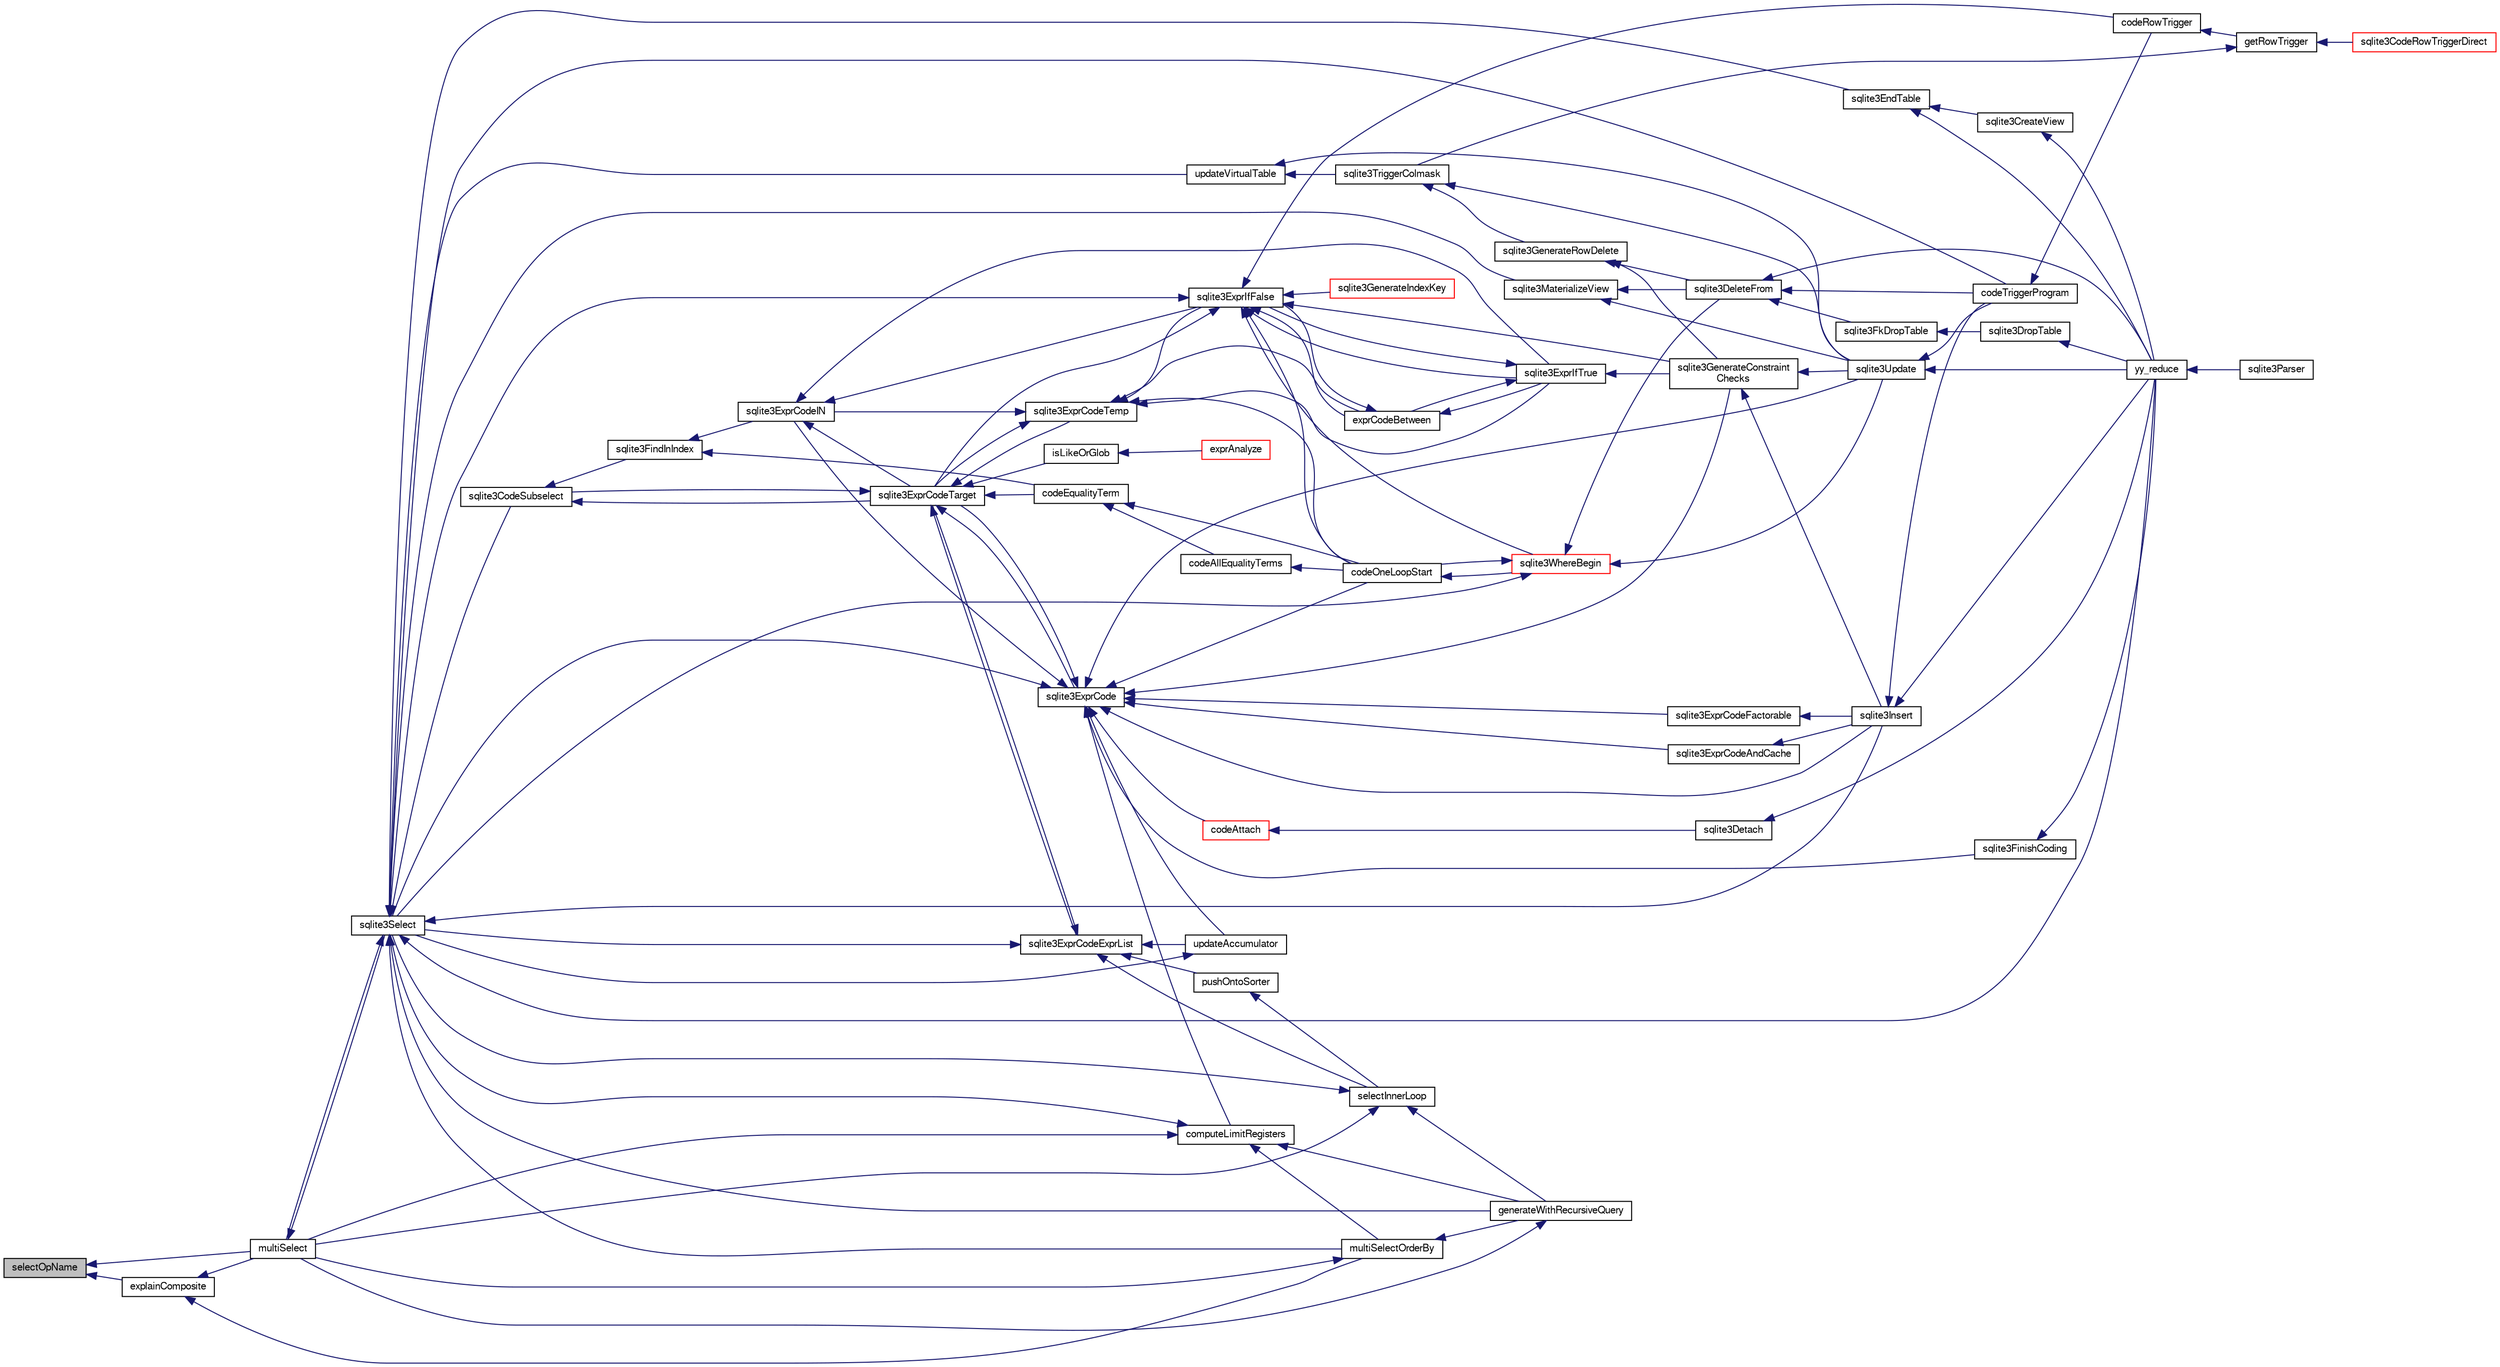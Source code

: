 digraph "selectOpName"
{
  edge [fontname="FreeSans",fontsize="10",labelfontname="FreeSans",labelfontsize="10"];
  node [fontname="FreeSans",fontsize="10",shape=record];
  rankdir="LR";
  Node289387 [label="selectOpName",height=0.2,width=0.4,color="black", fillcolor="grey75", style="filled", fontcolor="black"];
  Node289387 -> Node289388 [dir="back",color="midnightblue",fontsize="10",style="solid",fontname="FreeSans"];
  Node289388 [label="explainComposite",height=0.2,width=0.4,color="black", fillcolor="white", style="filled",URL="$sqlite3_8c.html#a1a56fec7bc3173c1fbe11664125625cf"];
  Node289388 -> Node289389 [dir="back",color="midnightblue",fontsize="10",style="solid",fontname="FreeSans"];
  Node289389 [label="multiSelect",height=0.2,width=0.4,color="black", fillcolor="white", style="filled",URL="$sqlite3_8c.html#a6456c61f3d9b2389738753cedfa24fa7"];
  Node289389 -> Node289390 [dir="back",color="midnightblue",fontsize="10",style="solid",fontname="FreeSans"];
  Node289390 [label="sqlite3Select",height=0.2,width=0.4,color="black", fillcolor="white", style="filled",URL="$sqlite3_8c.html#a2465ee8c956209ba4b272477b7c21a45"];
  Node289390 -> Node289391 [dir="back",color="midnightblue",fontsize="10",style="solid",fontname="FreeSans"];
  Node289391 [label="sqlite3CodeSubselect",height=0.2,width=0.4,color="black", fillcolor="white", style="filled",URL="$sqlite3_8c.html#aa69b46d2204a1d1b110107a1be12ee0c"];
  Node289391 -> Node289392 [dir="back",color="midnightblue",fontsize="10",style="solid",fontname="FreeSans"];
  Node289392 [label="sqlite3FindInIndex",height=0.2,width=0.4,color="black", fillcolor="white", style="filled",URL="$sqlite3_8c.html#af7d8c56ab0231f44bb5f87b3fafeffb2"];
  Node289392 -> Node289393 [dir="back",color="midnightblue",fontsize="10",style="solid",fontname="FreeSans"];
  Node289393 [label="sqlite3ExprCodeIN",height=0.2,width=0.4,color="black", fillcolor="white", style="filled",URL="$sqlite3_8c.html#ad9cf4f5b5ffb90c24a4a0900c8626193"];
  Node289393 -> Node289394 [dir="back",color="midnightblue",fontsize="10",style="solid",fontname="FreeSans"];
  Node289394 [label="sqlite3ExprCodeTarget",height=0.2,width=0.4,color="black", fillcolor="white", style="filled",URL="$sqlite3_8c.html#a4f308397a0a3ed299ed31aaa1ae2a293"];
  Node289394 -> Node289391 [dir="back",color="midnightblue",fontsize="10",style="solid",fontname="FreeSans"];
  Node289394 -> Node289395 [dir="back",color="midnightblue",fontsize="10",style="solid",fontname="FreeSans"];
  Node289395 [label="sqlite3ExprCodeTemp",height=0.2,width=0.4,color="black", fillcolor="white", style="filled",URL="$sqlite3_8c.html#a3bc5c1ccb3c5851847e2aeb4a84ae1fc"];
  Node289395 -> Node289393 [dir="back",color="midnightblue",fontsize="10",style="solid",fontname="FreeSans"];
  Node289395 -> Node289394 [dir="back",color="midnightblue",fontsize="10",style="solid",fontname="FreeSans"];
  Node289395 -> Node289396 [dir="back",color="midnightblue",fontsize="10",style="solid",fontname="FreeSans"];
  Node289396 [label="exprCodeBetween",height=0.2,width=0.4,color="black", fillcolor="white", style="filled",URL="$sqlite3_8c.html#abd053493214542bca8f406f42145d173"];
  Node289396 -> Node289397 [dir="back",color="midnightblue",fontsize="10",style="solid",fontname="FreeSans"];
  Node289397 [label="sqlite3ExprIfTrue",height=0.2,width=0.4,color="black", fillcolor="white", style="filled",URL="$sqlite3_8c.html#ad93a55237c23e1b743ab1f59df1a1444"];
  Node289397 -> Node289396 [dir="back",color="midnightblue",fontsize="10",style="solid",fontname="FreeSans"];
  Node289397 -> Node289398 [dir="back",color="midnightblue",fontsize="10",style="solid",fontname="FreeSans"];
  Node289398 [label="sqlite3ExprIfFalse",height=0.2,width=0.4,color="black", fillcolor="white", style="filled",URL="$sqlite3_8c.html#af97ecccb5d56e321e118414b08f65b71"];
  Node289398 -> Node289394 [dir="back",color="midnightblue",fontsize="10",style="solid",fontname="FreeSans"];
  Node289398 -> Node289396 [dir="back",color="midnightblue",fontsize="10",style="solid",fontname="FreeSans"];
  Node289398 -> Node289397 [dir="back",color="midnightblue",fontsize="10",style="solid",fontname="FreeSans"];
  Node289398 -> Node289399 [dir="back",color="midnightblue",fontsize="10",style="solid",fontname="FreeSans"];
  Node289399 [label="sqlite3GenerateIndexKey",height=0.2,width=0.4,color="red", fillcolor="white", style="filled",URL="$sqlite3_8c.html#ab85ac93d5c5e6760f45f07897be7f272"];
  Node289398 -> Node289425 [dir="back",color="midnightblue",fontsize="10",style="solid",fontname="FreeSans"];
  Node289425 [label="sqlite3GenerateConstraint\lChecks",height=0.2,width=0.4,color="black", fillcolor="white", style="filled",URL="$sqlite3_8c.html#aef639c1e6a0c0a67ca6e7690ad931bd2"];
  Node289425 -> Node289423 [dir="back",color="midnightblue",fontsize="10",style="solid",fontname="FreeSans"];
  Node289423 [label="sqlite3Insert",height=0.2,width=0.4,color="black", fillcolor="white", style="filled",URL="$sqlite3_8c.html#a5b17c9c2000bae6bdff8e6be48d7dc2b"];
  Node289423 -> Node289416 [dir="back",color="midnightblue",fontsize="10",style="solid",fontname="FreeSans"];
  Node289416 [label="codeTriggerProgram",height=0.2,width=0.4,color="black", fillcolor="white", style="filled",URL="$sqlite3_8c.html#a120801f59d9281d201d2ff4b2606836e"];
  Node289416 -> Node289417 [dir="back",color="midnightblue",fontsize="10",style="solid",fontname="FreeSans"];
  Node289417 [label="codeRowTrigger",height=0.2,width=0.4,color="black", fillcolor="white", style="filled",URL="$sqlite3_8c.html#a463cea5aaaf388b560b206570a0022fc"];
  Node289417 -> Node289418 [dir="back",color="midnightblue",fontsize="10",style="solid",fontname="FreeSans"];
  Node289418 [label="getRowTrigger",height=0.2,width=0.4,color="black", fillcolor="white", style="filled",URL="$sqlite3_8c.html#a69626ef20b540d1a2b19cf56f3f45689"];
  Node289418 -> Node289419 [dir="back",color="midnightblue",fontsize="10",style="solid",fontname="FreeSans"];
  Node289419 [label="sqlite3CodeRowTriggerDirect",height=0.2,width=0.4,color="red", fillcolor="white", style="filled",URL="$sqlite3_8c.html#ad92829f9001bcf89a0299dad5a48acd4"];
  Node289418 -> Node289424 [dir="back",color="midnightblue",fontsize="10",style="solid",fontname="FreeSans"];
  Node289424 [label="sqlite3TriggerColmask",height=0.2,width=0.4,color="black", fillcolor="white", style="filled",URL="$sqlite3_8c.html#acace8e99e37ae5e84ea03c65e820c540"];
  Node289424 -> Node289412 [dir="back",color="midnightblue",fontsize="10",style="solid",fontname="FreeSans"];
  Node289412 [label="sqlite3GenerateRowDelete",height=0.2,width=0.4,color="black", fillcolor="white", style="filled",URL="$sqlite3_8c.html#a2c76cbf3027fc18fdbb8cb4cd96b77d9"];
  Node289412 -> Node289413 [dir="back",color="midnightblue",fontsize="10",style="solid",fontname="FreeSans"];
  Node289413 [label="sqlite3DeleteFrom",height=0.2,width=0.4,color="black", fillcolor="white", style="filled",URL="$sqlite3_8c.html#ab9b4b45349188b49eabb23f94608a091"];
  Node289413 -> Node289414 [dir="back",color="midnightblue",fontsize="10",style="solid",fontname="FreeSans"];
  Node289414 [label="sqlite3FkDropTable",height=0.2,width=0.4,color="black", fillcolor="white", style="filled",URL="$sqlite3_8c.html#a1218c6fc74e89152ceaa4760e82f5ef9"];
  Node289414 -> Node289415 [dir="back",color="midnightblue",fontsize="10",style="solid",fontname="FreeSans"];
  Node289415 [label="sqlite3DropTable",height=0.2,width=0.4,color="black", fillcolor="white", style="filled",URL="$sqlite3_8c.html#a5534f77364b5568783c0e50db3c9defb"];
  Node289415 -> Node289403 [dir="back",color="midnightblue",fontsize="10",style="solid",fontname="FreeSans"];
  Node289403 [label="yy_reduce",height=0.2,width=0.4,color="black", fillcolor="white", style="filled",URL="$sqlite3_8c.html#a7c419a9b25711c666a9a2449ef377f14"];
  Node289403 -> Node289404 [dir="back",color="midnightblue",fontsize="10",style="solid",fontname="FreeSans"];
  Node289404 [label="sqlite3Parser",height=0.2,width=0.4,color="black", fillcolor="white", style="filled",URL="$sqlite3_8c.html#a0327d71a5fabe0b6a343d78a2602e72a"];
  Node289413 -> Node289416 [dir="back",color="midnightblue",fontsize="10",style="solid",fontname="FreeSans"];
  Node289413 -> Node289403 [dir="back",color="midnightblue",fontsize="10",style="solid",fontname="FreeSans"];
  Node289412 -> Node289425 [dir="back",color="midnightblue",fontsize="10",style="solid",fontname="FreeSans"];
  Node289424 -> Node289421 [dir="back",color="midnightblue",fontsize="10",style="solid",fontname="FreeSans"];
  Node289421 [label="sqlite3Update",height=0.2,width=0.4,color="black", fillcolor="white", style="filled",URL="$sqlite3_8c.html#ac5aa67c46e8cc8174566fabe6809fafa"];
  Node289421 -> Node289416 [dir="back",color="midnightblue",fontsize="10",style="solid",fontname="FreeSans"];
  Node289421 -> Node289403 [dir="back",color="midnightblue",fontsize="10",style="solid",fontname="FreeSans"];
  Node289423 -> Node289403 [dir="back",color="midnightblue",fontsize="10",style="solid",fontname="FreeSans"];
  Node289425 -> Node289421 [dir="back",color="midnightblue",fontsize="10",style="solid",fontname="FreeSans"];
  Node289398 -> Node289390 [dir="back",color="midnightblue",fontsize="10",style="solid",fontname="FreeSans"];
  Node289398 -> Node289417 [dir="back",color="midnightblue",fontsize="10",style="solid",fontname="FreeSans"];
  Node289398 -> Node289431 [dir="back",color="midnightblue",fontsize="10",style="solid",fontname="FreeSans"];
  Node289431 [label="codeOneLoopStart",height=0.2,width=0.4,color="black", fillcolor="white", style="filled",URL="$sqlite3_8c.html#aa868875120b151c169cc79139ed6e008"];
  Node289431 -> Node289428 [dir="back",color="midnightblue",fontsize="10",style="solid",fontname="FreeSans"];
  Node289428 [label="sqlite3WhereBegin",height=0.2,width=0.4,color="red", fillcolor="white", style="filled",URL="$sqlite3_8c.html#acad049f5c9a96a8118cffd5e5ce89f7c"];
  Node289428 -> Node289413 [dir="back",color="midnightblue",fontsize="10",style="solid",fontname="FreeSans"];
  Node289428 -> Node289390 [dir="back",color="midnightblue",fontsize="10",style="solid",fontname="FreeSans"];
  Node289428 -> Node289421 [dir="back",color="midnightblue",fontsize="10",style="solid",fontname="FreeSans"];
  Node289428 -> Node289431 [dir="back",color="midnightblue",fontsize="10",style="solid",fontname="FreeSans"];
  Node289398 -> Node289428 [dir="back",color="midnightblue",fontsize="10",style="solid",fontname="FreeSans"];
  Node289397 -> Node289425 [dir="back",color="midnightblue",fontsize="10",style="solid",fontname="FreeSans"];
  Node289396 -> Node289398 [dir="back",color="midnightblue",fontsize="10",style="solid",fontname="FreeSans"];
  Node289395 -> Node289397 [dir="back",color="midnightblue",fontsize="10",style="solid",fontname="FreeSans"];
  Node289395 -> Node289398 [dir="back",color="midnightblue",fontsize="10",style="solid",fontname="FreeSans"];
  Node289395 -> Node289431 [dir="back",color="midnightblue",fontsize="10",style="solid",fontname="FreeSans"];
  Node289394 -> Node289432 [dir="back",color="midnightblue",fontsize="10",style="solid",fontname="FreeSans"];
  Node289432 [label="sqlite3ExprCode",height=0.2,width=0.4,color="black", fillcolor="white", style="filled",URL="$sqlite3_8c.html#a75f270fb0b111b86924cca4ea507b417"];
  Node289432 -> Node289393 [dir="back",color="midnightblue",fontsize="10",style="solid",fontname="FreeSans"];
  Node289432 -> Node289394 [dir="back",color="midnightblue",fontsize="10",style="solid",fontname="FreeSans"];
  Node289432 -> Node289433 [dir="back",color="midnightblue",fontsize="10",style="solid",fontname="FreeSans"];
  Node289433 [label="sqlite3ExprCodeFactorable",height=0.2,width=0.4,color="black", fillcolor="white", style="filled",URL="$sqlite3_8c.html#a843f7fd58eec5a683c1fd8435fcd1e84"];
  Node289433 -> Node289423 [dir="back",color="midnightblue",fontsize="10",style="solid",fontname="FreeSans"];
  Node289432 -> Node289434 [dir="back",color="midnightblue",fontsize="10",style="solid",fontname="FreeSans"];
  Node289434 [label="sqlite3ExprCodeAndCache",height=0.2,width=0.4,color="black", fillcolor="white", style="filled",URL="$sqlite3_8c.html#ae3e46527d9b7fc9cb9236d21a5e6b1d8"];
  Node289434 -> Node289423 [dir="back",color="midnightblue",fontsize="10",style="solid",fontname="FreeSans"];
  Node289432 -> Node289435 [dir="back",color="midnightblue",fontsize="10",style="solid",fontname="FreeSans"];
  Node289435 [label="codeAttach",height=0.2,width=0.4,color="red", fillcolor="white", style="filled",URL="$sqlite3_8c.html#ade4e9e30d828a19c191fdcb098676d5b"];
  Node289435 -> Node289436 [dir="back",color="midnightblue",fontsize="10",style="solid",fontname="FreeSans"];
  Node289436 [label="sqlite3Detach",height=0.2,width=0.4,color="black", fillcolor="white", style="filled",URL="$sqlite3_8c.html#ab1a5a0b01c7560aef5e0b8603a68747d"];
  Node289436 -> Node289403 [dir="back",color="midnightblue",fontsize="10",style="solid",fontname="FreeSans"];
  Node289432 -> Node289438 [dir="back",color="midnightblue",fontsize="10",style="solid",fontname="FreeSans"];
  Node289438 [label="sqlite3FinishCoding",height=0.2,width=0.4,color="black", fillcolor="white", style="filled",URL="$sqlite3_8c.html#a651bc5b446c276c092705856d995b278"];
  Node289438 -> Node289403 [dir="back",color="midnightblue",fontsize="10",style="solid",fontname="FreeSans"];
  Node289432 -> Node289423 [dir="back",color="midnightblue",fontsize="10",style="solid",fontname="FreeSans"];
  Node289432 -> Node289425 [dir="back",color="midnightblue",fontsize="10",style="solid",fontname="FreeSans"];
  Node289432 -> Node289439 [dir="back",color="midnightblue",fontsize="10",style="solid",fontname="FreeSans"];
  Node289439 [label="computeLimitRegisters",height=0.2,width=0.4,color="black", fillcolor="white", style="filled",URL="$sqlite3_8c.html#ae9d37055e4905929b6f6cda5461e2f37"];
  Node289439 -> Node289440 [dir="back",color="midnightblue",fontsize="10",style="solid",fontname="FreeSans"];
  Node289440 [label="generateWithRecursiveQuery",height=0.2,width=0.4,color="black", fillcolor="white", style="filled",URL="$sqlite3_8c.html#ade2c3663fa9c3b9676507984b9483942"];
  Node289440 -> Node289389 [dir="back",color="midnightblue",fontsize="10",style="solid",fontname="FreeSans"];
  Node289439 -> Node289389 [dir="back",color="midnightblue",fontsize="10",style="solid",fontname="FreeSans"];
  Node289439 -> Node289441 [dir="back",color="midnightblue",fontsize="10",style="solid",fontname="FreeSans"];
  Node289441 [label="multiSelectOrderBy",height=0.2,width=0.4,color="black", fillcolor="white", style="filled",URL="$sqlite3_8c.html#afcdb8488c6f4dfdadaf9f04bca35b808"];
  Node289441 -> Node289440 [dir="back",color="midnightblue",fontsize="10",style="solid",fontname="FreeSans"];
  Node289441 -> Node289389 [dir="back",color="midnightblue",fontsize="10",style="solid",fontname="FreeSans"];
  Node289439 -> Node289390 [dir="back",color="midnightblue",fontsize="10",style="solid",fontname="FreeSans"];
  Node289432 -> Node289442 [dir="back",color="midnightblue",fontsize="10",style="solid",fontname="FreeSans"];
  Node289442 [label="updateAccumulator",height=0.2,width=0.4,color="black", fillcolor="white", style="filled",URL="$sqlite3_8c.html#a1681660dd3ecd50c8727d6e56a537bd9"];
  Node289442 -> Node289390 [dir="back",color="midnightblue",fontsize="10",style="solid",fontname="FreeSans"];
  Node289432 -> Node289390 [dir="back",color="midnightblue",fontsize="10",style="solid",fontname="FreeSans"];
  Node289432 -> Node289421 [dir="back",color="midnightblue",fontsize="10",style="solid",fontname="FreeSans"];
  Node289432 -> Node289431 [dir="back",color="midnightblue",fontsize="10",style="solid",fontname="FreeSans"];
  Node289394 -> Node289443 [dir="back",color="midnightblue",fontsize="10",style="solid",fontname="FreeSans"];
  Node289443 [label="sqlite3ExprCodeExprList",height=0.2,width=0.4,color="black", fillcolor="white", style="filled",URL="$sqlite3_8c.html#a05b2b3dc3de7565de24eb3a2ff4e9566"];
  Node289443 -> Node289394 [dir="back",color="midnightblue",fontsize="10",style="solid",fontname="FreeSans"];
  Node289443 -> Node289444 [dir="back",color="midnightblue",fontsize="10",style="solid",fontname="FreeSans"];
  Node289444 [label="pushOntoSorter",height=0.2,width=0.4,color="black", fillcolor="white", style="filled",URL="$sqlite3_8c.html#a4555397beb584a386e7739cf022a6651"];
  Node289444 -> Node289445 [dir="back",color="midnightblue",fontsize="10",style="solid",fontname="FreeSans"];
  Node289445 [label="selectInnerLoop",height=0.2,width=0.4,color="black", fillcolor="white", style="filled",URL="$sqlite3_8c.html#ababe0933661ebe67eb0e6074bb1fd411"];
  Node289445 -> Node289440 [dir="back",color="midnightblue",fontsize="10",style="solid",fontname="FreeSans"];
  Node289445 -> Node289389 [dir="back",color="midnightblue",fontsize="10",style="solid",fontname="FreeSans"];
  Node289445 -> Node289390 [dir="back",color="midnightblue",fontsize="10",style="solid",fontname="FreeSans"];
  Node289443 -> Node289445 [dir="back",color="midnightblue",fontsize="10",style="solid",fontname="FreeSans"];
  Node289443 -> Node289442 [dir="back",color="midnightblue",fontsize="10",style="solid",fontname="FreeSans"];
  Node289443 -> Node289390 [dir="back",color="midnightblue",fontsize="10",style="solid",fontname="FreeSans"];
  Node289394 -> Node289446 [dir="back",color="midnightblue",fontsize="10",style="solid",fontname="FreeSans"];
  Node289446 [label="isLikeOrGlob",height=0.2,width=0.4,color="black", fillcolor="white", style="filled",URL="$sqlite3_8c.html#a6c38e495198bf8976f68d1a6ebd74a50"];
  Node289446 -> Node289447 [dir="back",color="midnightblue",fontsize="10",style="solid",fontname="FreeSans"];
  Node289447 [label="exprAnalyze",height=0.2,width=0.4,color="red", fillcolor="white", style="filled",URL="$sqlite3_8c.html#acb10e48c9a4184a4edd9bfd5b14ad0b7"];
  Node289394 -> Node289455 [dir="back",color="midnightblue",fontsize="10",style="solid",fontname="FreeSans"];
  Node289455 [label="codeEqualityTerm",height=0.2,width=0.4,color="black", fillcolor="white", style="filled",URL="$sqlite3_8c.html#ad88a57073f031452c9843e97f15acc47"];
  Node289455 -> Node289456 [dir="back",color="midnightblue",fontsize="10",style="solid",fontname="FreeSans"];
  Node289456 [label="codeAllEqualityTerms",height=0.2,width=0.4,color="black", fillcolor="white", style="filled",URL="$sqlite3_8c.html#a3095598b812500a4efe41bf17cd49381"];
  Node289456 -> Node289431 [dir="back",color="midnightblue",fontsize="10",style="solid",fontname="FreeSans"];
  Node289455 -> Node289431 [dir="back",color="midnightblue",fontsize="10",style="solid",fontname="FreeSans"];
  Node289393 -> Node289397 [dir="back",color="midnightblue",fontsize="10",style="solid",fontname="FreeSans"];
  Node289393 -> Node289398 [dir="back",color="midnightblue",fontsize="10",style="solid",fontname="FreeSans"];
  Node289392 -> Node289455 [dir="back",color="midnightblue",fontsize="10",style="solid",fontname="FreeSans"];
  Node289391 -> Node289394 [dir="back",color="midnightblue",fontsize="10",style="solid",fontname="FreeSans"];
  Node289390 -> Node289406 [dir="back",color="midnightblue",fontsize="10",style="solid",fontname="FreeSans"];
  Node289406 [label="sqlite3EndTable",height=0.2,width=0.4,color="black", fillcolor="white", style="filled",URL="$sqlite3_8c.html#a7b5f2c66c0f0b6f819d970ca389768b0"];
  Node289406 -> Node289407 [dir="back",color="midnightblue",fontsize="10",style="solid",fontname="FreeSans"];
  Node289407 [label="sqlite3CreateView",height=0.2,width=0.4,color="black", fillcolor="white", style="filled",URL="$sqlite3_8c.html#a9d85cb00ff71dee5cd9a019503a6982e"];
  Node289407 -> Node289403 [dir="back",color="midnightblue",fontsize="10",style="solid",fontname="FreeSans"];
  Node289406 -> Node289403 [dir="back",color="midnightblue",fontsize="10",style="solid",fontname="FreeSans"];
  Node289390 -> Node289457 [dir="back",color="midnightblue",fontsize="10",style="solid",fontname="FreeSans"];
  Node289457 [label="sqlite3MaterializeView",height=0.2,width=0.4,color="black", fillcolor="white", style="filled",URL="$sqlite3_8c.html#a4557984b0b75f998fb0c3f231c9b1def"];
  Node289457 -> Node289413 [dir="back",color="midnightblue",fontsize="10",style="solid",fontname="FreeSans"];
  Node289457 -> Node289421 [dir="back",color="midnightblue",fontsize="10",style="solid",fontname="FreeSans"];
  Node289390 -> Node289423 [dir="back",color="midnightblue",fontsize="10",style="solid",fontname="FreeSans"];
  Node289390 -> Node289440 [dir="back",color="midnightblue",fontsize="10",style="solid",fontname="FreeSans"];
  Node289390 -> Node289389 [dir="back",color="midnightblue",fontsize="10",style="solid",fontname="FreeSans"];
  Node289390 -> Node289441 [dir="back",color="midnightblue",fontsize="10",style="solid",fontname="FreeSans"];
  Node289390 -> Node289416 [dir="back",color="midnightblue",fontsize="10",style="solid",fontname="FreeSans"];
  Node289390 -> Node289458 [dir="back",color="midnightblue",fontsize="10",style="solid",fontname="FreeSans"];
  Node289458 [label="updateVirtualTable",height=0.2,width=0.4,color="black", fillcolor="white", style="filled",URL="$sqlite3_8c.html#a740220531db9293c39a2cdd7da3f74e1"];
  Node289458 -> Node289424 [dir="back",color="midnightblue",fontsize="10",style="solid",fontname="FreeSans"];
  Node289458 -> Node289421 [dir="back",color="midnightblue",fontsize="10",style="solid",fontname="FreeSans"];
  Node289390 -> Node289403 [dir="back",color="midnightblue",fontsize="10",style="solid",fontname="FreeSans"];
  Node289388 -> Node289441 [dir="back",color="midnightblue",fontsize="10",style="solid",fontname="FreeSans"];
  Node289387 -> Node289389 [dir="back",color="midnightblue",fontsize="10",style="solid",fontname="FreeSans"];
}
